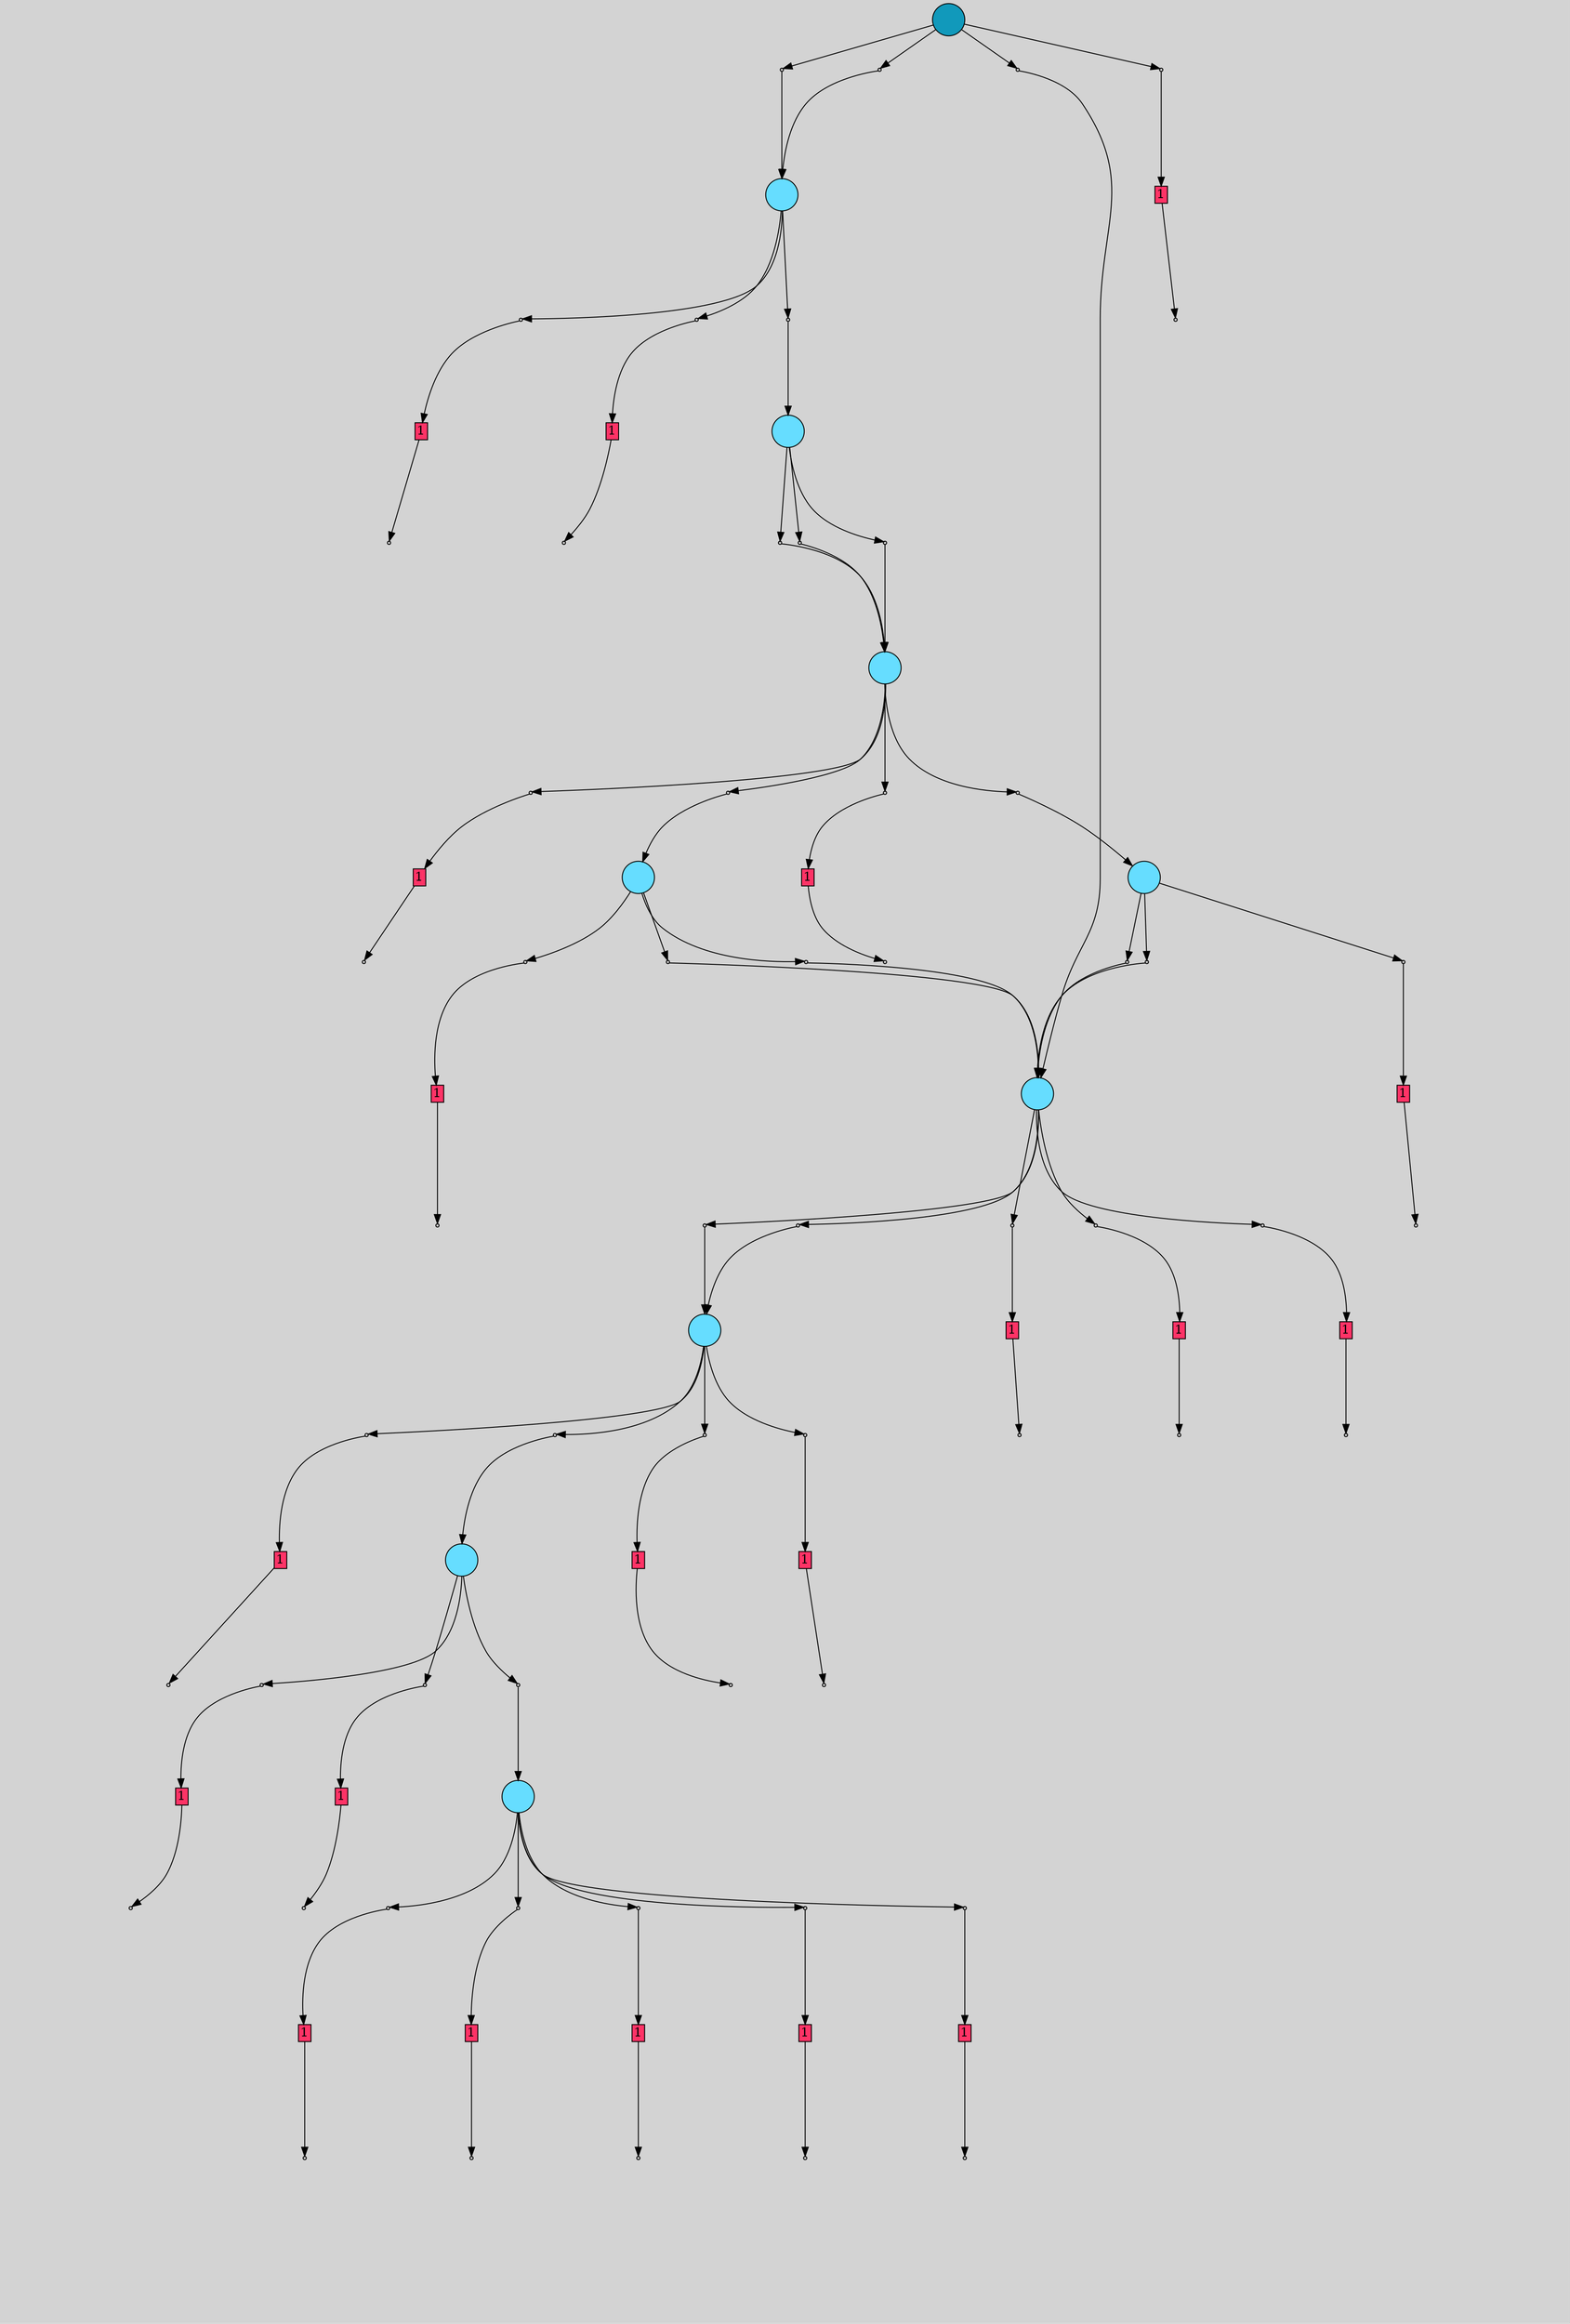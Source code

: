 // File exported with GEGELATI v1.4.0
// On the 2025-07-14 22:48:42
// With the File::TPGGraphDotExporter
digraph{
	graph[pad = "0.212, 0.055" bgcolor = lightgray]
	node[shape=circle style = filled label = ""]
		T1193309 [fillcolor="#1199bb"]
		T835955 [fillcolor="#66ddff"]
		T221789 [fillcolor="#66ddff"]
		A1193509 [fillcolor="#ff3366" shape=box margin=0.03 width=0 height=0 label="1"]
		T415305 [fillcolor="#66ddff"]
		A835371 [fillcolor="#ff3366" shape=box margin=0.03 width=0 height=0 label="1"]
		A834352 [fillcolor="#ff3366" shape=box margin=0.03 width=0 height=0 label="1"]
		A228136 [fillcolor="#ff3366" shape=box margin=0.03 width=0 height=0 label="1"]
		T105204 [fillcolor="#66ddff"]
		A246005 [fillcolor="#ff3366" shape=box margin=0.03 width=0 height=0 label="1"]
		A246013 [fillcolor="#ff3366" shape=box margin=0.03 width=0 height=0 label="1"]
		T332602 [fillcolor="#66ddff"]
		A164614 [fillcolor="#ff3366" shape=box margin=0.03 width=0 height=0 label="1"]
		T176542 [fillcolor="#66ddff"]
		A196547 [fillcolor="#ff3366" shape=box margin=0.03 width=0 height=0 label="1"]
		A189387 [fillcolor="#ff3366" shape=box margin=0.03 width=0 height=0 label="1"]
		T197076 [fillcolor="#66ddff"]
		A331162 [fillcolor="#ff3366" shape=box margin=0.03 width=0 height=0 label="1"]
		T287522 [fillcolor="#66ddff"]
		A331572 [fillcolor="#ff3366" shape=box margin=0.03 width=0 height=0 label="1"]
		T146226 [fillcolor="#66ddff"]
		A177517 [fillcolor="#ff3366" shape=box margin=0.03 width=0 height=0 label="1"]
		A164431 [fillcolor="#ff3366" shape=box margin=0.03 width=0 height=0 label="1"]
		A285630 [fillcolor="#ff3366" shape=box margin=0.03 width=0 height=0 label="1"]
		A287719 [fillcolor="#ff3366" shape=box margin=0.03 width=0 height=0 label="1"]
		A145763 [fillcolor="#ff3366" shape=box margin=0.03 width=0 height=0 label="1"]
		A146569 [fillcolor="#ff3366" shape=box margin=0.03 width=0 height=0 label="1"]
		A145764 [fillcolor="#ff3366" shape=box margin=0.03 width=0 height=0 label="1"]
		A138645 [fillcolor="#ff3366" shape=box margin=0.03 width=0 height=0 label="1"]
		A125308 [fillcolor="#ff3366" shape=box margin=0.03 width=0 height=0 label="1"]
		P4966834 [fillcolor="#cccccc" shape=point label="0"] //
		I4966834 [shape=box style=invis label="2|10&1|15#0|11&#92;n3|7&1|15#0|25&#92;n16|0&1|0#0|2&#92;n5|8&0|15#0|4&#92;n1|7&1|26#0|7&#92;n5|9&0|23#1|17&#92;n16|10&1|10#0|15&#92;n12|7&0|7#1|22&#92;n4|13&0|9#0|22&#92;n12|8&1|8#0|10&#92;n7|3&0|8#1|4&#92;n13|13&0|18#0|13&#92;n5|0&0|13#1|9&#92;n"] //-0.865105|0.562563|-0.464024|0.213643|0.754513|0.112101|-0.128242|0.309053|-0.219453|0.826207|-0.047349|-0.240781|-0.846522|-0.063941|0.006480|-0.189939|0.649856|-0.149600|-0.651413|-0.386006|0.017665|0.042718|0.497211|-0.316533|0.705027|0.267528|
		P4966834 -> I4966834[style=invis]
		T1193309 -> P4966834 -> T835955
		P4966835 [fillcolor="#cccccc" shape=point label="0"] //
		I4966835 [shape=box style=invis label="10|11&1|25#1|19&#92;n4|4&0|11#1|3&#92;n11|0&1|14#0|4&#92;n4|13&1|7#0|15&#92;n5|0&0|13#0|9&#92;n"] //-0.137332|-0.619297|0.452658|0.949736|0.200522|0.148687|-0.156288|0.377662|0.705027|0.267528|
		P4966835 -> I4966835[style=invis]
		T1193309 -> P4966835 -> T835955
		P4966836 [fillcolor="#cccccc" shape=point label="0"] //
		I4966836 [shape=box style=invis label="17|2&1|25#0|0&#92;n4|3&0|17#1|16&#92;n4|10&1|24#1|0&#92;n3|4&0|8#0|10&#92;n3|5&0|3#0|19&#92;n3|0&0|5#1|22&#92;n"] //0.221016|0.846509|-0.833721|-0.986152|0.528518|0.657634|-0.905441|0.428622|-1.551161|0.240087|-0.095043|0.704039|
		P4966836 -> I4966836[style=invis]
		T1193309 -> P4966836 -> T221789
		P4966837 [fillcolor="#cccccc" shape=point label="0"] //
		I4966837 [shape=box style=invis label="0|0&1|23#1|16&#92;n"] //0.247824|-0.698556|
		P4966837 -> I4966837[style=invis]
		A1193509 [fillcolor="#ff3366" shape=box margin=0.03 width=0 height=0 label="1"]
		T1193309 -> P4966837 -> A1193509
		P4966838 [fillcolor="#cccccc" shape=point label="0"] //
		I4966838 [shape=box style=invis label="2|10&1|15#0|11&#92;n3|7&1|15#0|25&#92;n1|7&1|10#0|7&#92;n14|8&0|7#1|8&#92;n1|6&0|23#1|13&#92;n16|0&0|21#0|9&#92;n"] //-0.865105|0.562563|-0.464024|0.213643|-0.219453|0.826207|-0.026040|0.147807|0.644657|0.708536|0.584586|-0.652312|
		P4966838 -> I4966838[style=invis]
		T835955 -> P4966838 -> T415305
		P4966839 [fillcolor="#cccccc" shape=point label="0"] //
		I4966839 [shape=box style=invis label="8|7&1|9#1|5&#92;n17|2&1|3#1|13&#92;n1|13&0|17#0|22&#92;n15|0&0|13#0|9&#92;n"] //-0.202305|0.808555|-0.560210|0.210250|0.649856|-0.149600|0.705027|0.267528|
		P4966839 -> I4966839[style=invis]
		A835371 [fillcolor="#ff3366" shape=box margin=0.03 width=0 height=0 label="1"]
		T835955 -> P4966839 -> A835371
		P4966840 [fillcolor="#cccccc" shape=point label="0"] //
		I4966840 [shape=box style=invis label="8|7&1|9#1|5&#92;n11|9&1|24#0|7&#92;n1|13&0|9#0|22&#92;n15|0&0|13#0|9&#92;n"] //-0.202305|0.808555|-0.776391|-0.429482|0.649856|-0.149600|0.705027|0.267528|
		P4966840 -> I4966840[style=invis]
		A834352 [fillcolor="#ff3366" shape=box margin=0.03 width=0 height=0 label="1"]
		T835955 -> P4966840 -> A834352
		P4966841 [fillcolor="#cccccc" shape=point label="0"] //
		I4966841 [shape=box style=invis label="8|9&0|4#0|9&#92;n2|10&0|18#0|9&#92;n16|1&0|25#1|8&#92;n10|13&1|10#0|1&#92;n15|1&0|13#0|5&#92;n11|13&0|1#1|6&#92;n15|0&0|13#0|9&#92;n"] //0.492443|-0.124043|-0.360526|-0.691956|-0.420125|0.851878|0.358612|-0.588040|-0.725941|0.379728|-0.828027|-0.341506|0.705027|0.267528|
		P4966841 -> I4966841[style=invis]
		A228136 [fillcolor="#ff3366" shape=box margin=0.03 width=0 height=0 label="1"]
		T221789 -> P4966841 -> A228136
		P4966842 [fillcolor="#cccccc" shape=point label="0"] //
		I4966842 [shape=box style=invis label="2|10&1|15#0|11&#92;n10|12&0|10#1|6&#92;n3|7&1|15#0|25&#92;n0|3&1|10#1|9&#92;n0|1&0|3#0|12&#92;n4|13&0|1#0|22&#92;n15|0&0|13#0|9&#92;n"] //-0.865105|0.562563|-0.068190|0.946415|-0.464024|0.213643|0.995444|0.444296|0.492893|0.573066|0.649856|-0.149600|0.705027|0.267528|
		P4966842 -> I4966842[style=invis]
		T221789 -> P4966842 -> T105204
		P4966843 [fillcolor="#cccccc" shape=point label="0"] //
		I4966843 [shape=box style=invis label="8|11&0|22#0|15&#92;n2|10&1|15#0|11&#92;n3|7&1|15#0|25&#92;n18|5&1|26#1|19&#92;n5|1&0|20#1|5&#92;n4|13&0|1#0|22&#92;n15|0&0|13#0|9&#92;n"] //0.676873|0.156962|-0.865105|0.562563|-0.464024|0.213643|0.548163|-0.660897|-0.085711|0.108548|0.649856|-0.149600|0.705027|0.267528|
		P4966843 -> I4966843[style=invis]
		A246005 [fillcolor="#ff3366" shape=box margin=0.03 width=0 height=0 label="1"]
		T221789 -> P4966843 -> A246005
		P4966844 [fillcolor="#cccccc" shape=point label="0"] //
		I4966844 [shape=box style=invis label="19|10&1|26#1|4&#92;n3|7&1|15#0|25&#92;n7|1&1|12#1|26&#92;n4|13&0|1#0|22&#92;n15|0&0|13#0|9&#92;n"] //0.020145|-0.968041|-0.464024|0.213643|-0.314335|-0.350525|0.649856|-0.149600|0.571547|0.267528|
		P4966844 -> I4966844[style=invis]
		T221789 -> P4966844 -> T105204
		P4966845 [fillcolor="#cccccc" shape=point label="0"] //
		I4966845 [shape=box style=invis label="17|8&1|13#0|0&#92;n16|7&1|1#0|26&#92;n4|13&0|8#0|22&#92;n15|0&0|13#0|9&#92;n"] //-0.265418|-0.414410|-0.954080|-0.503184|0.649856|-0.149600|0.705027|0.267528|
		P4966845 -> I4966845[style=invis]
		A246013 [fillcolor="#ff3366" shape=box margin=0.03 width=0 height=0 label="1"]
		T221789 -> P4966845 -> A246013
		P4966846 [fillcolor="#cccccc" shape=point label="1"] //
		I4966846 [shape=box style=invis label="16|0&1|18#1|13&#92;n15|12&0|4#0|25&#92;n19|11&0|15#1|25&#92;n18|5&1|6#1|11&#92;n7|7&0|12#0|21&#92;n0|4&0|4#1|7&#92;n14|1&0|26#0|19&#92;n8|6&1|9#0|8&#92;n19|4&1|18#1|16&#92;n16|0&1|23#1|16&#92;n14|2&1|5#1|21&#92;n"] //0.750128|-0.270347|0.727333|-0.677151|-1.023664|0.523595|0.937619|0.580858|0.527259|-0.099871|1.257249|0.187412|0.597183|0.928982|-0.615675|0.820539|-0.198618|-0.285139|1.705045|-0.449216|-0.747026|0.571235|
		P4966846 -> I4966846[style=invis]
		A1193509 -> P4966846
		P4966847 [fillcolor="#cccccc" shape=point label="0"] //
		I4966847 [shape=box style=invis label="2|10&1|15#0|11&#92;n3|7&1|15#0|25&#92;n7|9&1|18#1|21&#92;n4|13&0|9#0|22&#92;n15|0&0|13#0|9&#92;n"] //-0.865105|0.562563|-0.464024|0.213643|-0.470013|0.520103|0.649856|-0.149600|0.705027|0.267528|
		P4966847 -> I4966847[style=invis]
		T415305 -> P4966847 -> T332602
		P4966848 [fillcolor="#cccccc" shape=point label="0"] //
		I4966848 [shape=box style=invis label="5|6&1|19#1|5&#92;n18|8&0|21#1|18&#92;n12|3&1|15#0|23&#92;n8|0&0|18#1|19&#92;n"] //-0.430895|-0.458057|-1.222189|-0.131712|-0.212061|-0.434243|0.121214|-0.183676|
		P4966848 -> I4966848[style=invis]
		T415305 -> P4966848 -> T332602
		P4966849 [fillcolor="#cccccc" shape=point label="0"] //
		I4966849 [shape=box style=invis label="2|10&1|15#0|11&#92;n3|7&1|15#0|25&#92;n4|10&1|8#1|12&#92;n4|8&1|22#0|10&#92;n5|9&0|23#0|17&#92;n4|13&0|9#0|22&#92;n15|0&0|13#0|9&#92;n"] //-0.865105|0.562563|-0.464024|0.213643|0.831701|-0.759860|0.080061|0.933375|-0.047349|-0.240781|0.649856|-0.149600|0.705027|0.267528|
		P4966849 -> I4966849[style=invis]
		T415305 -> P4966849 -> T332602
		P4966850 [fillcolor="#cccccc" shape=point label="1"] //
		I4966850 [shape=box style=invis label="9|9&1|2#1|22&#92;n13|2&1|25#1|22&#92;n5|3&0|9#1|1&#92;n14|7&0|17#1|8&#92;n18|4&0|18#0|1&#92;n9|6&1|4#1|18&#92;n19|0&0|7#0|5&#92;n4|3&1|8#1|16&#92;n0|6&1|26#0|21&#92;n18|1&1|12#1|25&#92;n18|7&1|4#0|25&#92;n9|5&1|5#0|15&#92;n8|2&0|20#1|25&#92;n"] //0.134687|0.738049|-0.809266|0.742052|-0.224435|0.607795|0.901273|-0.867103|-0.739865|0.639650|-0.835368|-0.446431|0.181248|0.235996|0.373460|-0.201648|-0.961651|-0.054387|-0.109701|-0.979226|0.291932|0.255864|-0.425712|0.846732|-0.168709|-0.922641|
		P4966850 -> I4966850[style=invis]
		A835371 -> P4966850
		P4966851 [fillcolor="#cccccc" shape=point label="1"] //
		I4966851 [shape=box style=invis label="19|4&1|2#0|22&#92;n3|3&1|22#1|15&#92;n9|0&1|23#0|16&#92;n1|14&1|2#1|1&#92;n11|5&0|3#0|14&#92;n13|2&1|25#1|21&#92;n9|6&1|4#1|0&#92;n7|1&0|2#1|3&#92;n18|7&1|5#0|2&#92;n4|3&1|8#1|10&#92;n0|6&1|26#0|21&#92;n1|2&1|2#1|17&#92;n"] //-0.275390|-0.285139|-0.195772|-0.779581|-0.596255|0.254179|-0.524115|0.564421|-0.153639|0.337899|-0.809266|0.742052|-0.835368|-0.446431|0.253715|0.719350|-0.561667|-0.935695|0.373460|-0.201648|-0.961651|-0.054387|-0.075900|-0.451946|
		P4966851 -> I4966851[style=invis]
		A834352 -> P4966851
		P4966852 [fillcolor="#cccccc" shape=point label="1"] //
		I4966852 [shape=box style=invis label="12|7&1|1#1|26&#92;n14|0&1|14#1|6&#92;n6|2&0|0#1|24&#92;n16|13&1|25#1|0&#92;n18|6&0|22#1|23&#92;n4|7&1|21#0|8&#92;n1|1&1|21#1|25&#92;n9|5&0|8#0|7&#92;n19|4&1|11#1|14&#92;n12|6&0|6#0|7&#92;n19|11&0|13#1|6&#92;n7|0&0|26#1|1&#92;n16|3&1|23#0|0&#92;n"] //-1.415953|0.677644|-0.390996|0.009149|-0.485325|0.169995|-0.052743|-0.671412|0.203630|0.564197|-0.852380|-0.593249|0.581509|-0.988462|0.441749|0.609486|0.451158|0.234115|-0.454202|-0.003462|-0.659789|-0.893076|0.465938|-0.751202|0.431394|-0.610943|
		P4966852 -> I4966852[style=invis]
		A228136 -> P4966852
		P4966853 [fillcolor="#cccccc" shape=point label="0"] //
		I4966853 [shape=box style=invis label="13|1&1|10#1|0&#92;n10|13&1|10#0|1&#92;n15|0&0|13#0|9&#92;n"] //-0.045484|-0.024199|0.358612|-0.588040|0.621770|0.267528|
		P4966853 -> I4966853[style=invis]
		A164614 [fillcolor="#ff3366" shape=box margin=0.03 width=0 height=0 label="1"]
		T105204 -> P4966853 -> A164614
		P4966854 [fillcolor="#cccccc" shape=point label="0"] //
		I4966854 [shape=box style=invis label="8|11&0|18#0|21&#92;n2|10&1|15#0|11&#92;n14|1&0|25#1|8&#92;n3|7&1|15#0|25&#92;n4|13&0|1#0|22&#92;n15|0&0|13#0|9&#92;n"] //-0.776716|0.296481|-0.865105|0.562563|-0.420125|0.851878|-0.464024|0.213643|0.649856|-0.149600|0.705027|0.267528|
		P4966854 -> I4966854[style=invis]
		T105204 -> P4966854 -> T176542
		P4966855 [fillcolor="#cccccc" shape=point label="0"] //
		I4966855 [shape=box style=invis label="10|0&1|14#1|17&#92;n"] //0.481808|0.510504|
		P4966855 -> I4966855[style=invis]
		A196547 [fillcolor="#ff3366" shape=box margin=0.03 width=0 height=0 label="1"]
		T105204 -> P4966855 -> A196547
		P4966856 [fillcolor="#cccccc" shape=point label="0"] //
		I4966856 [shape=box style=invis label="8|11&0|5#0|8&#92;n2|10&1|15#0|11&#92;n3|7&1|15#0|25&#92;n4|13&0|1#0|22&#92;n15|0&0|13#0|9&#92;n"] //-0.661080|0.007616|-0.865105|0.562563|-0.464024|0.213643|0.649856|-0.149600|0.842308|0.267528|
		P4966856 -> I4966856[style=invis]
		A189387 [fillcolor="#ff3366" shape=box margin=0.03 width=0 height=0 label="1"]
		T105204 -> P4966856 -> A189387
		P4966857 [fillcolor="#cccccc" shape=point label="1"] //
		I4966857 [shape=box style=invis label="12|7&1|1#1|26&#92;n4|13&0|3#0|4&#92;n19|11&0|13#1|13&#92;n12|2&1|6#0|11&#92;n18|6&0|22#1|23&#92;n2|3&0|18#0|26&#92;n11|5&0|3#1|4&#92;n2|8&0|7#0|1&#92;n18|4&1|11#1|14&#92;n12|6&0|6#0|7&#92;n0|4&0|4#1|7&#92;n4|7&1|19#0|8&#92;n14|0&1|14#1|6&#92;n"] //-0.749600|0.677644|0.903155|0.125885|-0.659789|-0.893076|-0.115621|-0.639210|0.203630|0.564197|0.678435|-0.279937|-0.809967|-0.053879|0.617361|0.427187|0.451158|0.234115|-0.458378|-0.003462|1.257249|0.187412|-0.852380|-0.593249|-0.361605|0.009149|
		P4966857 -> I4966857[style=invis]
		A246005 -> P4966857
		P4966858 [fillcolor="#cccccc" shape=point label="1"] //
		I4966858 [shape=box style=invis label="12|5&1|16#1|8&#92;n0|3&0|20#1|13&#92;n19|11&1|5#0|25&#92;n12|7&1|1#1|26&#92;n12|6&0|1#0|11&#92;n17|4&0|8#0|9&#92;n13|2&0|26#1|0&#92;n6|5&0|6#1|6&#92;n8|0&1|25#0|4&#92;n"] //0.372246|0.202667|0.192200|-0.230639|0.675704|0.882459|-0.749600|0.677644|0.373347|-0.396268|0.633404|0.941209|0.051206|0.658303|0.167694|0.995220|0.299117|0.731962|
		P4966858 -> I4966858[style=invis]
		A246013 -> P4966858
		P4966859 [fillcolor="#cccccc" shape=point label="0"] //
		I4966859 [shape=box style=invis label="8|7&1|25#0|18&#92;n7|9&1|0#1|10&#92;n4|13&0|9#0|22&#92;n15|0&0|13#0|9&#92;n"] //-0.888664|-0.700411|0.155578|0.761146|0.649856|-0.149600|0.895928|0.267528|
		P4966859 -> I4966859[style=invis]
		T332602 -> P4966859 -> T197076
		P4966860 [fillcolor="#cccccc" shape=point label="0"] //
		I4966860 [shape=box style=invis label="8|9&0|4#0|9&#92;n2|10&0|18#0|9&#92;n16|1&0|25#1|8&#92;n10|13&1|10#0|1&#92;n15|1&0|13#0|5&#92;n11|13&0|1#1|6&#92;n15|0&0|13#0|9&#92;n"] //0.492443|-0.124043|-0.360526|-0.691956|-0.420125|0.851878|0.358612|-0.588040|-0.725941|0.379728|-0.828027|-0.341506|0.705027|0.267528|
		P4966860 -> I4966860[style=invis]
		A331162 [fillcolor="#ff3366" shape=box margin=0.03 width=0 height=0 label="1"]
		T332602 -> P4966860 -> A331162
		P4966861 [fillcolor="#cccccc" shape=point label="0"] //
		I4966861 [shape=box style=invis label="7|7&1|3#0|22&#92;n10|9&1|2#1|4&#92;n4|13&0|9#0|22&#92;n15|0&0|13#0|9&#92;n"] //-0.994124|0.356964|0.431895|-0.144053|0.649856|-0.149600|0.902320|0.267528|
		P4966861 -> I4966861[style=invis]
		T332602 -> P4966861 -> T287522
		P4966862 [fillcolor="#cccccc" shape=point label="0"] //
		I4966862 [shape=box style=invis label="7|4&1|4#0|19&#92;n8|11&0|4#0|9&#92;n1|3&0|26#1|23&#92;n7|0&0|3#1|26&#92;n"] //-0.848544|-0.593264|0.492443|-0.124043|0.582239|-0.347127|0.863231|-0.367117|
		P4966862 -> I4966862[style=invis]
		A331572 [fillcolor="#ff3366" shape=box margin=0.03 width=0 height=0 label="1"]
		T332602 -> P4966862 -> A331572
		P4966863 [fillcolor="#cccccc" shape=point label="1"] //
		I4966863 [shape=box style=invis label="15|9&1|6#0|23&#92;n16|3&0|13#0|25&#92;n18|6&0|9#1|23&#92;n18|11&1|21#0|12&#92;n18|4&1|11#1|14&#92;n12|2&1|9#0|11&#92;n16|5&1|18#1|9&#92;n0|1&0|4#1|7&#92;n4|7&1|19#0|21&#92;n14|0&1|14#1|6&#92;n"] //0.438399|0.332300|-0.314506|-0.665930|0.203630|0.564197|-0.686916|-0.193970|0.451158|0.234115|-0.115621|-0.639210|-0.328243|-0.733338|1.257249|0.187412|-0.852380|-0.593249|-0.206694|0.009149|
		P4966863 -> I4966863[style=invis]
		A164614 -> P4966863
		P4966864 [fillcolor="#cccccc" shape=point label="0"] //
		I4966864 [shape=box style=invis label="18|3&1|8#0|12&#92;n14|8&0|18#1|8&#92;n10|8&1|26#0|23&#92;n2|13&1|20#0|8&#92;n15|0&0|13#0|9&#92;n"] //-0.965246|-0.274798|-0.029652|0.147807|0.642590|0.183680|0.469495|0.759579|0.842308|0.267528|
		P4966864 -> I4966864[style=invis]
		T176542 -> P4966864 -> T146226
		P4966865 [fillcolor="#cccccc" shape=point label="0"] //
		I4966865 [shape=box style=invis label="8|13&0|6#1|20&#92;n5|5&0|2#0|21&#92;n1|7&0|20#1|22&#92;n15|1&0|13#1|5&#92;n4|13&0|1#0|22&#92;n15|0&0|13#0|9&#92;n"] //0.747224|0.505803|-0.696266|-0.655609|0.965194|-0.169019|-0.929421|0.379728|0.649856|-0.149600|0.842308|0.267528|
		P4966865 -> I4966865[style=invis]
		A177517 [fillcolor="#ff3366" shape=box margin=0.03 width=0 height=0 label="1"]
		T176542 -> P4966865 -> A177517
		P4966866 [fillcolor="#cccccc" shape=point label="0"] //
		I4966866 [shape=box style=invis label="2|5&1|0#0|25&#92;n8|11&0|5#0|8&#92;n18|1&1|22#1|0&#92;n2|10&1|15#0|11&#92;n11|6&0|1#1|8&#92;n2|13&0|21#1|15&#92;n15|1&0|13#0|5&#92;n3|7&1|15#0|25&#92;n4|13&0|1#0|22&#92;n15|0&0|13#0|9&#92;n"] //0.874344|-0.469886|-0.661080|0.007616|0.996224|0.370484|-0.865105|0.562563|0.217851|-0.613251|0.332434|-0.844789|-0.929421|0.379728|-0.464024|0.213643|0.649856|-0.149600|0.842308|0.267528|
		P4966866 -> I4966866[style=invis]
		A164431 [fillcolor="#ff3366" shape=box margin=0.03 width=0 height=0 label="1"]
		T176542 -> P4966866 -> A164431
		P4966867 [fillcolor="#cccccc" shape=point label="1"] //
		I4966867 [shape=box style=invis label="12|0&1|24#1|13&#92;n5|13&0|26#0|16&#92;n11|4&1|10#1|6&#92;n2|7&0|13#1|6&#92;n12|2&1|0#0|6&#92;n19|6&1|14#0|18&#92;n18|5&0|16#0|24&#92;n0|4&0|4#1|7&#92;n"] //-0.956479|-0.637662|-0.245830|0.128373|-0.361605|0.009149|-0.659789|-0.893076|0.097095|-0.639210|-0.214664|-0.289180|0.693434|-0.825596|1.257249|0.187412|
		P4966867 -> I4966867[style=invis]
		A196547 -> P4966867
		P4966868 [fillcolor="#cccccc" shape=point label="1"] //
		I4966868 [shape=box style=invis label="3|13&0|26#1|13&#92;n19|11&0|13#1|6&#92;n12|7&1|1#1|26&#92;n12|2&1|9#0|11&#92;n18|6&0|22#1|23&#92;n2|8&0|7#0|1&#92;n18|4&1|11#1|14&#92;n12|6&0|6#0|7&#92;n0|4&0|4#1|7&#92;n4|7&1|19#0|8&#92;n14|0&1|14#1|6&#92;n"] //-0.475736|0.299809|-0.659789|-0.893076|-0.749600|0.677644|-0.115621|-0.639210|0.203630|0.564197|0.617361|0.427187|0.451158|0.234115|-0.458378|-0.003462|1.257249|0.187412|-0.852380|-0.593249|-0.361605|0.009149|
		P4966868 -> I4966868[style=invis]
		A189387 -> P4966868
		P4966869 [fillcolor="#cccccc" shape=point label="0"] //
		I4966869 [shape=box style=invis label="13|7&1|14#1|12&#92;n7|9&1|12#1|10&#92;n4|13&0|9#0|22&#92;n15|0&0|13#0|9&#92;n"] //0.490299|-0.861043|0.155578|0.761146|0.649856|-0.149600|0.670818|0.267528|
		P4966869 -> I4966869[style=invis]
		T197076 -> P4966869 -> T221789
		P4966870 [fillcolor="#cccccc" shape=point label="0"] //
		I4966870 [shape=box style=invis label="2|10&1|15#0|11&#92;n3|7&1|15#0|25&#92;n7|9&1|12#1|10&#92;n4|13&0|9#0|22&#92;n15|0&0|13#0|9&#92;n"] //-0.865105|0.562563|-0.464024|0.213643|0.155578|0.761146|0.649856|-0.149600|0.705027|0.267528|
		P4966870 -> I4966870[style=invis]
		T197076 -> P4966870 -> T221789
		P4966871 [fillcolor="#cccccc" shape=point label="0"] //
		I4966871 [shape=box style=invis label="1|13&1|16#0|5&#92;n3|10&0|20#1|11&#92;n17|0&0|13#0|9&#92;n13|11&0|15#0|25&#92;n2|10&1|15#0|11&#92;n3|7&1|15#0|25&#92;n9|11&1|26#1|16&#92;n14|13&1|4#0|11&#92;n8|10&1|25#0|13&#92;n13|9&1|14#0|7&#92;n13|9&0|13#0|24&#92;n14|7&0|25#1|8&#92;n4|13&0|9#0|22&#92;n15|0&0|13#0|9&#92;n"] //0.851118|0.619994|-0.732707|-0.289279|-0.210222|-0.468132|-0.387581|-0.940412|-0.865105|0.562563|-0.464024|0.213643|0.549405|-0.040747|0.386861|0.401432|-0.224490|-0.533245|-0.349869|-0.867931|-0.743725|-0.987469|-0.420125|0.851878|0.649856|-0.149600|0.705027|0.267528|
		P4966871 -> I4966871[style=invis]
		A285630 [fillcolor="#ff3366" shape=box margin=0.03 width=0 height=0 label="1"]
		T197076 -> P4966871 -> A285630
		P4966872 [fillcolor="#cccccc" shape=point label="1"] //
		I4966872 [shape=box style=invis label="0|13&1|12#1|17&#92;n11|10&1|12#0|19&#92;n10|10&0|10#1|23&#92;n18|6&0|22#1|23&#92;n4|7&1|21#0|8&#92;n1|1&1|21#1|25&#92;n9|5&0|8#0|7&#92;n3|2&0|25#1|10&#92;n19|4&1|11#1|14&#92;n12|6&0|6#0|7&#92;n19|11&0|13#1|6&#92;n7|0&0|26#1|1&#92;n16|3&1|23#0|0&#92;n0|4&0|4#1|7&#92;n"] //0.746456|0.290513|-0.788346|-0.477042|-0.034497|0.006775|0.203630|0.564197|-0.852380|-0.593249|0.581509|-0.988462|0.441749|0.609486|0.350582|0.094764|-0.226707|0.234115|-0.454202|-0.003462|-0.659789|-0.893076|0.465938|-0.751202|0.757155|-0.610943|1.257249|0.187412|
		P4966872 -> I4966872[style=invis]
		A331162 -> P4966872
		P4966873 [fillcolor="#cccccc" shape=point label="0"] //
		I4966873 [shape=box style=invis label="11|14&1|16#1|20&#92;n4|11&1|25#0|14&#92;n2|10&1|15#0|11&#92;n3|7&1|15#0|25&#92;n7|9&1|12#1|10&#92;n4|13&0|9#0|7&#92;n15|0&0|13#0|9&#92;n"] //-0.358252|0.452522|0.613379|-0.442510|-0.865105|0.562563|-0.464024|0.213643|0.155578|0.761146|0.649856|-0.149600|0.615691|0.267528|
		P4966873 -> I4966873[style=invis]
		T287522 -> P4966873 -> T221789
		P4966874 [fillcolor="#cccccc" shape=point label="0"] //
		I4966874 [shape=box style=invis label="4|10&1|24#1|0&#92;n3|3&1|4#1|11&#92;n3|4&0|8#0|10&#92;n3|5&0|3#0|19&#92;n3|0&0|5#1|22&#92;n"] //0.528518|0.657634|-0.621080|0.198354|-0.905441|0.428622|-1.551161|0.240087|-0.095043|0.704039|
		P4966874 -> I4966874[style=invis]
		T287522 -> P4966874 -> T221789
		P4966875 [fillcolor="#cccccc" shape=point label="0"] //
		I4966875 [shape=box style=invis label="1|13&1|16#0|5&#92;n3|10&0|20#1|11&#92;n17|0&0|13#0|9&#92;n13|11&0|15#0|25&#92;n2|10&1|15#0|11&#92;n3|7&1|15#0|25&#92;n9|11&1|26#1|16&#92;n14|13&1|4#0|11&#92;n8|10&1|25#0|13&#92;n13|9&1|14#0|7&#92;n13|9&0|13#0|24&#92;n14|7&0|25#1|8&#92;n4|13&0|9#0|22&#92;n15|0&0|13#0|9&#92;n"] //0.851118|0.619994|-0.732707|-0.289279|-0.210222|-0.468132|-0.387581|-0.940412|-0.865105|0.562563|-0.464024|0.213643|0.549405|-0.040747|0.386861|0.401432|-0.224490|-0.533245|-0.349869|-0.867931|-0.743725|-0.987469|-0.420125|0.851878|0.649856|-0.149600|0.705027|0.267528|
		P4966875 -> I4966875[style=invis]
		A287719 [fillcolor="#ff3366" shape=box margin=0.03 width=0 height=0 label="1"]
		T287522 -> P4966875 -> A287719
		P4966876 [fillcolor="#cccccc" shape=point label="1"] //
		I4966876 [shape=box style=invis label="6|1&1|0#0|18&#92;n18|2&1|25#1|16&#92;n19|4&1|12#0|22&#92;n15|0&1|23#0|3&#92;n0|4&0|4#1|7&#92;n1|7&1|20#0|15&#92;n16|5&1|18#0|4&#92;n0|6&0|17#1|1&#92;n"] //-0.678450|0.170919|1.897328|-0.647249|-0.150617|-0.285139|-0.097127|-0.941878|1.257249|0.187412|0.700382|-0.236608|-0.609899|-0.391418|-0.294918|0.348776|
		P4966876 -> I4966876[style=invis]
		A331572 -> P4966876
		P4966877 [fillcolor="#cccccc" shape=point label="0"] //
		I4966877 [shape=box style=invis label="8|11&0|5#0|8&#92;n2|10&1|15#0|11&#92;n3|7&1|15#0|25&#92;n4|13&0|1#0|22&#92;n15|0&0|13#0|12&#92;n"] //-0.661080|0.007616|-0.865105|0.562563|-0.464024|0.213643|0.649856|-0.149600|0.842308|0.267528|
		P4966877 -> I4966877[style=invis]
		A145763 [fillcolor="#ff3366" shape=box margin=0.03 width=0 height=0 label="1"]
		T146226 -> P4966877 -> A145763
		P4966878 [fillcolor="#cccccc" shape=point label="0"] //
		I4966878 [shape=box style=invis label="8|11&0|5#0|8&#92;n2|10&1|15#0|11&#92;n3|7&1|15#0|25&#92;n4|13&0|1#0|22&#92;n15|0&0|13#0|9&#92;n"] //-0.661080|0.007616|-0.865105|0.562563|-0.464024|0.213643|0.649856|-0.149600|0.842308|0.267528|
		P4966878 -> I4966878[style=invis]
		A146569 [fillcolor="#ff3366" shape=box margin=0.03 width=0 height=0 label="1"]
		T146226 -> P4966878 -> A146569
		P4966879 [fillcolor="#cccccc" shape=point label="0"] //
		I4966879 [shape=box style=invis label="7|4&1|4#0|19&#92;n8|11&0|4#0|9&#92;n1|3&0|26#1|23&#92;n7|0&0|3#1|26&#92;n"] //-0.848544|-0.593264|0.492443|-0.124043|0.582239|-0.347127|0.863231|-0.367117|
		P4966879 -> I4966879[style=invis]
		A145764 [fillcolor="#ff3366" shape=box margin=0.03 width=0 height=0 label="1"]
		T146226 -> P4966879 -> A145764
		P4966880 [fillcolor="#cccccc" shape=point label="0"] //
		I4966880 [shape=box style=invis label="8|11&0|5#0|8&#92;n2|10&1|15#0|11&#92;n3|7&1|15#0|25&#92;n18|1&0|2#1|21&#92;n4|13&0|1#0|22&#92;n15|0&0|13#0|9&#92;n"] //-0.661080|0.007616|-0.865105|0.562563|-0.464024|0.213643|-0.916457|-0.736607|0.649856|-0.149600|0.842308|0.267528|
		P4966880 -> I4966880[style=invis]
		A138645 [fillcolor="#ff3366" shape=box margin=0.03 width=0 height=0 label="1"]
		T146226 -> P4966880 -> A138645
		P4966881 [fillcolor="#cccccc" shape=point label="0"] //
		I4966881 [shape=box style=invis label="8|11&0|5#0|8&#92;n2|10&1|15#0|11&#92;n3|7&1|15#0|25&#92;n4|13&0|1#0|22&#92;n15|0&0|13#0|9&#92;n"] //-0.661080|0.007616|-0.865105|0.562563|-0.464024|0.213643|0.649856|-0.149600|0.842308|0.267528|
		P4966881 -> I4966881[style=invis]
		A125308 [fillcolor="#ff3366" shape=box margin=0.03 width=0 height=0 label="1"]
		T146226 -> P4966881 -> A125308
		P4966882 [fillcolor="#cccccc" shape=point label="1"] //
		I4966882 [shape=box style=invis label="4|8&0|19#0|18&#92;n15|7&1|19#0|8&#92;n17|3&0|3#1|4&#92;n10|10&0|10#0|23&#92;n0|10&0|25#0|19&#92;n0|0&0|25#0|22&#92;n18|11&1|12#1|11&#92;n12|2&1|9#0|11&#92;n12|7&1|1#1|26&#92;n12|6&0|6#0|7&#92;n6|1&0|0#0|12&#92;n14|0&1|3#1|6&#92;n5|4&1|14#1|13&#92;n"] //0.836303|0.459663|-0.852380|-0.593249|-0.717118|-0.354631|-0.034497|0.006775|0.149990|-0.394044|-0.794856|-0.191498|0.380811|-0.178453|-0.115621|-0.639210|-0.749600|0.677644|-0.458378|-0.003462|-0.050709|0.382952|-0.361605|0.009149|0.192200|-0.230639|
		P4966882 -> I4966882[style=invis]
		A177517 -> P4966882
		P4966883 [fillcolor="#cccccc" shape=point label="1"] //
		I4966883 [shape=box style=invis label="15|6&1|26#0|3&#92;n11|7&1|22#0|11&#92;n2|6&0|6#0|7&#92;n2|8&0|18#0|1&#92;n19|4&1|18#1|14&#92;n10|7&0|23#1|20&#92;n12|2&1|0#0|11&#92;n0|4&0|4#1|7&#92;n14|0&1|14#1|6&#92;n"] //0.041303|0.893761|0.035388|-0.496420|-0.458378|-0.003462|0.617361|0.427187|-0.127537|-0.285139|-0.028065|-0.745862|-0.115621|-0.639210|1.257249|0.187412|-0.361605|0.009149|
		P4966883 -> I4966883[style=invis]
		A164431 -> P4966883
		P4966884 [fillcolor="#cccccc" shape=point label="1"] //
		I4966884 [shape=box style=invis label="12|2&1|0#0|11&#92;n12|0&1|10#1|13&#92;n11|7&1|22#0|11&#92;n5|6&0|15#1|1&#92;n2|6&0|6#0|7&#92;n2|8&0|18#0|1&#92;n19|4&1|18#1|14&#92;n10|7&0|23#1|20&#92;n0|4&0|4#1|7&#92;n14|0&1|14#1|6&#92;n"] //-0.115621|-0.639210|-0.956479|-0.637662|0.035388|-0.496420|0.107398|-0.318217|-0.458378|-0.003462|0.617361|0.427187|-0.127537|-0.285139|-0.028065|-0.745862|1.257249|0.187412|-0.361605|0.009149|
		P4966884 -> I4966884[style=invis]
		A285630 -> P4966884
		P4966885 [fillcolor="#cccccc" shape=point label="1"] //
		I4966885 [shape=box style=invis label="15|6&1|26#0|3&#92;n11|7&1|22#0|11&#92;n2|6&0|6#0|7&#92;n2|8&0|18#0|1&#92;n19|4&1|18#1|14&#92;n10|7&0|23#1|20&#92;n12|2&1|0#0|11&#92;n0|4&0|4#1|7&#92;n14|0&1|14#1|6&#92;n"] //0.041303|0.893761|0.035388|-0.496420|-0.458378|-0.003462|0.617361|0.427187|-0.127537|-0.285139|-0.028065|-0.745862|-0.115621|-0.639210|1.257249|0.187412|-0.361605|0.009149|
		P4966885 -> I4966885[style=invis]
		A287719 -> P4966885
		P4966886 [fillcolor="#cccccc" shape=point label="1"] //
		I4966886 [shape=box style=invis label="19|4&1|18#1|22&#92;n12|13&1|0#1|11&#92;n12|3&1|9#0|13&#92;n0|4&0|4#1|7&#92;n0|2&0|16#1|20&#92;n4|2&1|13#0|17&#92;n16|0&1|23#0|16&#92;n14|7&0|2#1|13&#92;n13|2&1|12#1|26&#92;n"] //-0.161013|-0.285139|-0.788527|0.612051|-0.767168|-0.063103|1.257249|0.187412|0.990716|0.464401|0.950133|0.821546|1.683711|-0.449216|0.019253|-0.131351|0.272251|0.919612|
		P4966886 -> I4966886[style=invis]
		A145763 -> P4966886
		P4966887 [fillcolor="#cccccc" shape=point label="1"] //
		I4966887 [shape=box style=invis label="13|5&1|22#0|3&#92;n17|2&0|21#0|20&#92;n19|7&0|13#1|6&#92;n19|4&1|18#1|14&#92;n0|4&0|4#1|7&#92;n14|0&1|14#1|6&#92;n"] //0.802264|-0.180566|-0.748939|-0.341129|-0.564739|-0.893076|-0.171060|-0.285139|1.257249|0.187412|-0.361605|0.009149|
		P4966887 -> I4966887[style=invis]
		A146569 -> P4966887
		P4966888 [fillcolor="#cccccc" shape=point label="1"] //
		I4966888 [shape=box style=invis label="7|7&0|8#0|14&#92;n17|8&1|20#0|8&#92;n19|4&1|12#0|22&#92;n0|4&0|4#1|7&#92;n16|0&0|23#0|12&#92;n11|2&1|26#1|3&#92;n"] //-0.304803|0.567594|0.201396|0.413892|-0.150617|-0.285139|1.257249|0.187412|0.943513|-0.449216|-0.049344|0.372030|
		P4966888 -> I4966888[style=invis]
		A145764 -> P4966888
		P4966889 [fillcolor="#cccccc" shape=point label="1"] //
		I4966889 [shape=box style=invis label="7|7&0|12#0|21&#92;n2|6&1|12#0|24&#92;n2|7&0|7#0|17&#92;n2|5&0|3#1|8&#92;n13|2&1|12#1|26&#92;n19|0&1|14#1|20&#92;n19|4&1|18#1|22&#92;n"] //0.527259|-0.099871|0.942142|0.984160|-0.295378|0.892748|0.540693|0.101231|0.272251|0.919612|-0.361605|0.009149|-0.198618|-0.285139|
		P4966889 -> I4966889[style=invis]
		A138645 -> P4966889
		P4966890 [fillcolor="#cccccc" shape=point label="1"] //
		I4966890 [shape=box style=invis label="19|4&1|18#1|22&#92;n14|5&0|18#1|12&#92;n0|4&0|4#1|7&#92;n9|4&0|4#0|10&#92;n19|0&1|14#1|20&#92;n2|7&1|23#1|23&#92;n13|2&1|12#1|26&#92;n"] //-0.161013|-0.285139|0.320778|-0.150683|1.257249|0.187412|0.851704|-0.819493|-0.361605|0.009149|-0.593213|-0.818592|0.272251|0.919612|
		P4966890 -> I4966890[style=invis]
		A125308 -> P4966890
}
